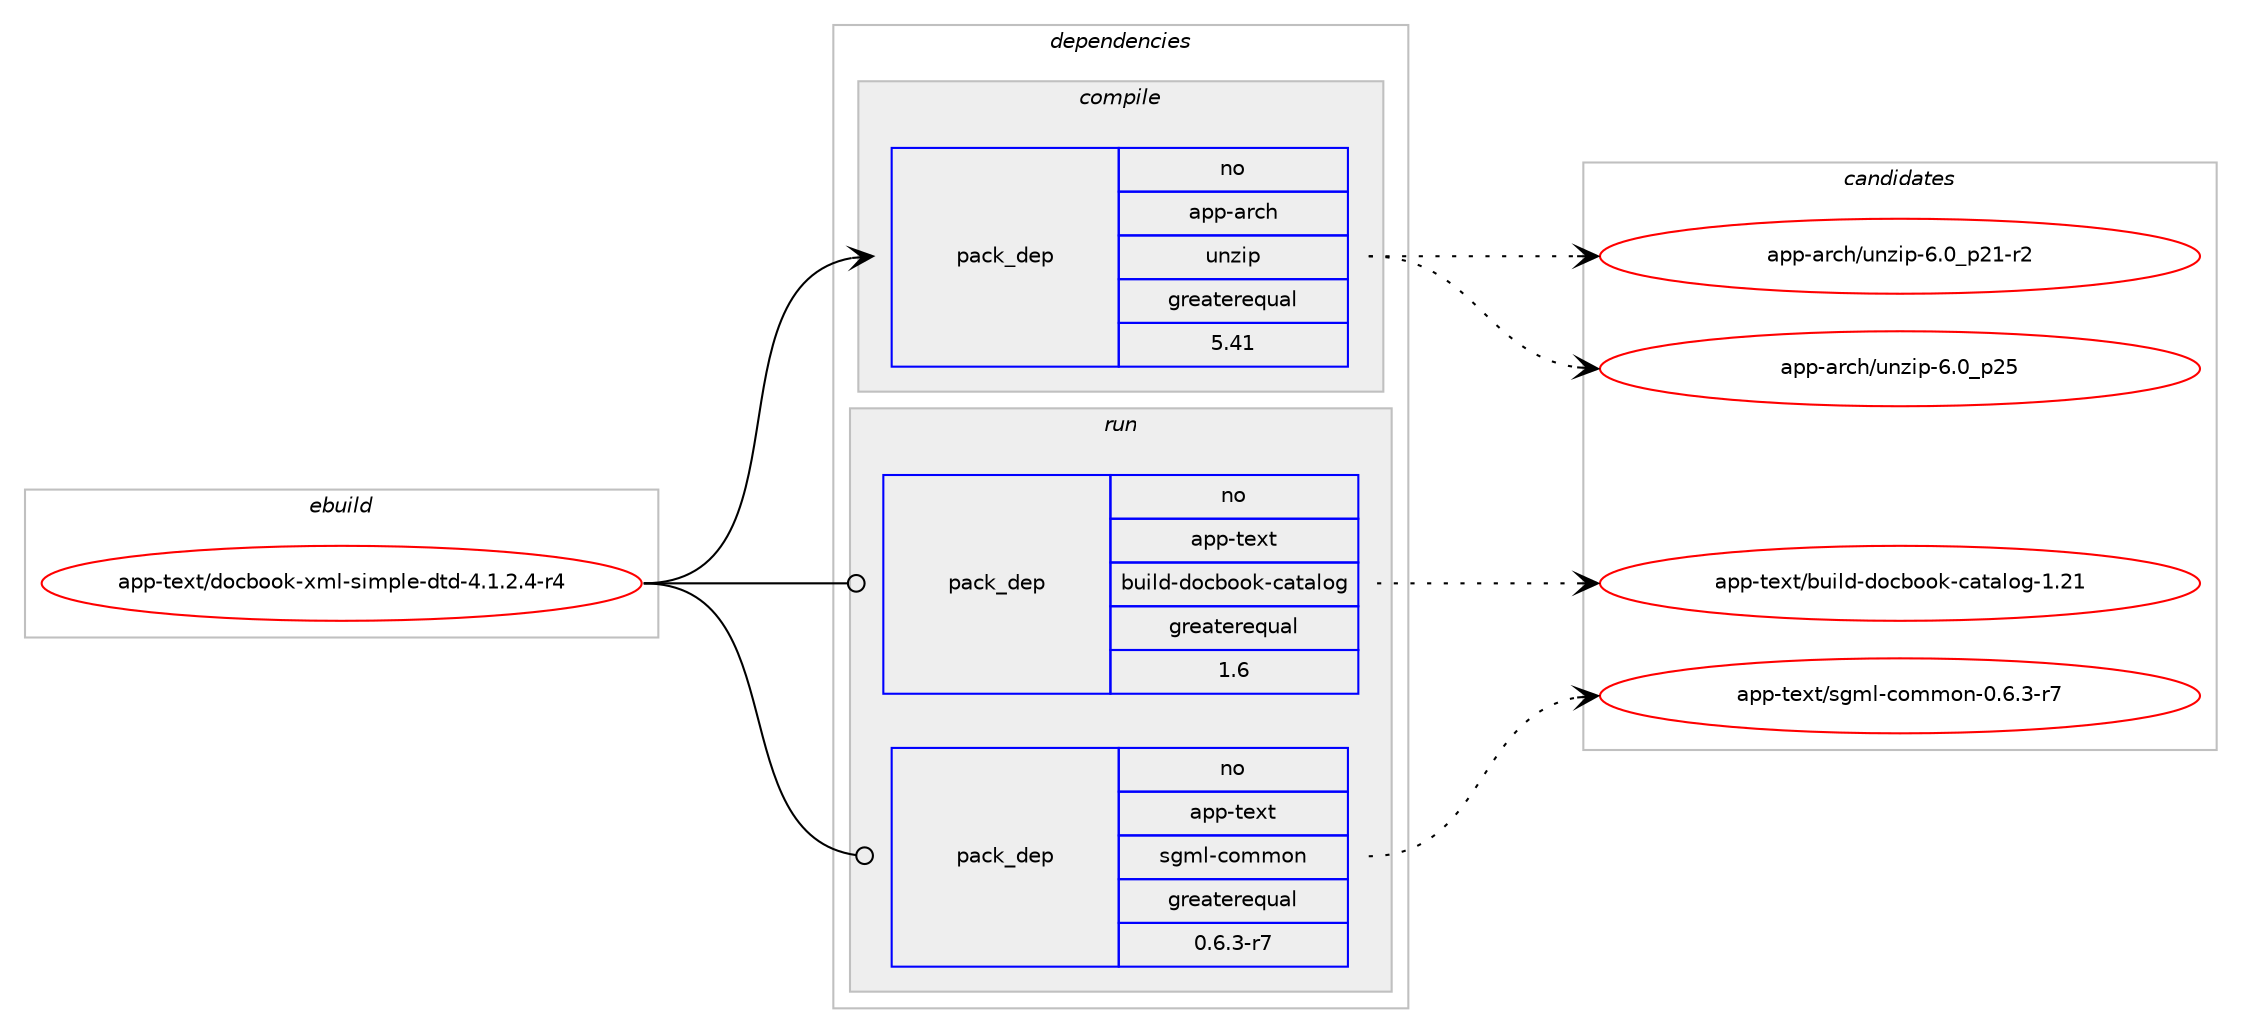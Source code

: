 digraph prolog {

# *************
# Graph options
# *************

newrank=true;
concentrate=true;
compound=true;
graph [rankdir=LR,fontname=Helvetica,fontsize=10,ranksep=1.5];#, ranksep=2.5, nodesep=0.2];
edge  [arrowhead=vee];
node  [fontname=Helvetica,fontsize=10];

# **********
# The ebuild
# **********

subgraph cluster_leftcol {
color=gray;
rank=same;
label=<<i>ebuild</i>>;
id [label="app-text/docbook-xml-simple-dtd-4.1.2.4-r4", color=red, width=4, href="../app-text/docbook-xml-simple-dtd-4.1.2.4-r4.svg"];
}

# ****************
# The dependencies
# ****************

subgraph cluster_midcol {
color=gray;
label=<<i>dependencies</i>>;
subgraph cluster_compile {
fillcolor="#eeeeee";
style=filled;
label=<<i>compile</i>>;
subgraph pack377826 {
dependency508265 [label=<<TABLE BORDER="0" CELLBORDER="1" CELLSPACING="0" CELLPADDING="4" WIDTH="220"><TR><TD ROWSPAN="6" CELLPADDING="30">pack_dep</TD></TR><TR><TD WIDTH="110">no</TD></TR><TR><TD>app-arch</TD></TR><TR><TD>unzip</TD></TR><TR><TD>greaterequal</TD></TR><TR><TD>5.41</TD></TR></TABLE>>, shape=none, color=blue];
}
id:e -> dependency508265:w [weight=20,style="solid",arrowhead="vee"];
}
subgraph cluster_compileandrun {
fillcolor="#eeeeee";
style=filled;
label=<<i>compile and run</i>>;
}
subgraph cluster_run {
fillcolor="#eeeeee";
style=filled;
label=<<i>run</i>>;
subgraph pack377827 {
dependency508266 [label=<<TABLE BORDER="0" CELLBORDER="1" CELLSPACING="0" CELLPADDING="4" WIDTH="220"><TR><TD ROWSPAN="6" CELLPADDING="30">pack_dep</TD></TR><TR><TD WIDTH="110">no</TD></TR><TR><TD>app-text</TD></TR><TR><TD>build-docbook-catalog</TD></TR><TR><TD>greaterequal</TD></TR><TR><TD>1.6</TD></TR></TABLE>>, shape=none, color=blue];
}
id:e -> dependency508266:w [weight=20,style="solid",arrowhead="odot"];
subgraph pack377828 {
dependency508267 [label=<<TABLE BORDER="0" CELLBORDER="1" CELLSPACING="0" CELLPADDING="4" WIDTH="220"><TR><TD ROWSPAN="6" CELLPADDING="30">pack_dep</TD></TR><TR><TD WIDTH="110">no</TD></TR><TR><TD>app-text</TD></TR><TR><TD>sgml-common</TD></TR><TR><TD>greaterequal</TD></TR><TR><TD>0.6.3-r7</TD></TR></TABLE>>, shape=none, color=blue];
}
id:e -> dependency508267:w [weight=20,style="solid",arrowhead="odot"];
}
}

# **************
# The candidates
# **************

subgraph cluster_choices {
rank=same;
color=gray;
label=<<i>candidates</i>>;

subgraph choice377826 {
color=black;
nodesep=1;
choice9711211245971149910447117110122105112455446489511250494511450 [label="app-arch/unzip-6.0_p21-r2", color=red, width=4,href="../app-arch/unzip-6.0_p21-r2.svg"];
choice971121124597114991044711711012210511245544648951125053 [label="app-arch/unzip-6.0_p25", color=red, width=4,href="../app-arch/unzip-6.0_p25.svg"];
dependency508265:e -> choice9711211245971149910447117110122105112455446489511250494511450:w [style=dotted,weight="100"];
dependency508265:e -> choice971121124597114991044711711012210511245544648951125053:w [style=dotted,weight="100"];
}
subgraph choice377827 {
color=black;
nodesep=1;
choice97112112451161011201164798117105108100451001119998111111107459997116971081111034549465049 [label="app-text/build-docbook-catalog-1.21", color=red, width=4,href="../app-text/build-docbook-catalog-1.21.svg"];
dependency508266:e -> choice97112112451161011201164798117105108100451001119998111111107459997116971081111034549465049:w [style=dotted,weight="100"];
}
subgraph choice377828 {
color=black;
nodesep=1;
choice97112112451161011201164711510310910845991111091091111104548465446514511455 [label="app-text/sgml-common-0.6.3-r7", color=red, width=4,href="../app-text/sgml-common-0.6.3-r7.svg"];
dependency508267:e -> choice97112112451161011201164711510310910845991111091091111104548465446514511455:w [style=dotted,weight="100"];
}
}

}
